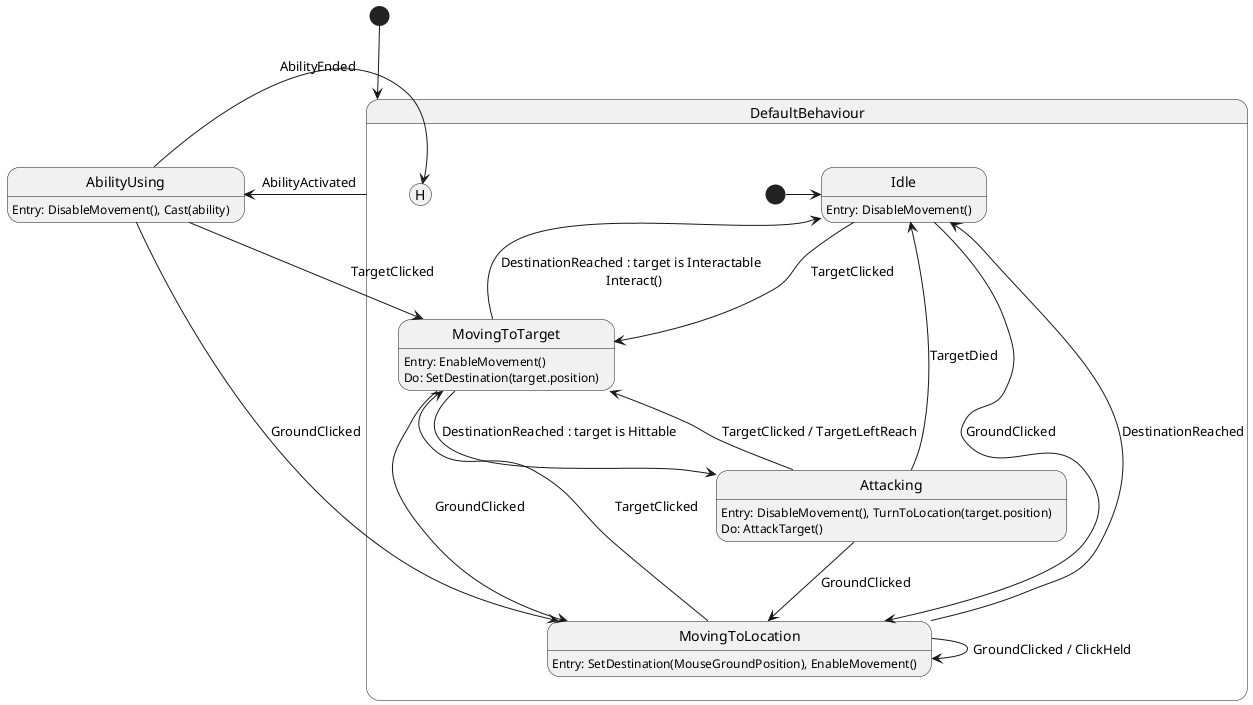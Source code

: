 @startuml

[*] --> DefaultBehaviour
DefaultBehaviour -> AbilityUsing : AbilityActivated
AbilityUsing : Entry: DisableMovement(), Cast(ability)

state DefaultBehaviour {
    [*] -> Idle

    AbilityUsing --> [H]: AbilityEnded
    AbilityUsing --> MovingToTarget : TargetClicked
    AbilityUsing --> MovingToLocation : GroundClicked

    Idle : Entry: DisableMovement()
    Idle --> MovingToTarget : TargetClicked
    Idle --> MovingToLocation : GroundClicked

    MovingToLocation : Entry: SetDestination(MouseGroundPosition), EnableMovement()
    MovingToLocation --> MovingToLocation : GroundClicked / ClickHeld
    MovingToLocation --> Idle : DestinationReached
    MovingToLocation --> MovingToTarget : TargetClicked

    MovingToTarget : Entry: EnableMovement()
    MovingToTarget : Do: SetDestination(target.position)
    MovingToTarget -up-> Idle : DestinationReached : target is Interactable \n Interact()
    MovingToTarget --> Attacking : DestinationReached : target is Hittable
    MovingToTarget --> MovingToLocation : GroundClicked

    Attacking : Entry: DisableMovement(), TurnToLocation(target.position)
    Attacking : Do: AttackTarget()
    Attacking --> MovingToLocation : GroundClicked
    Attacking --> Idle : TargetDied
    Attacking -> MovingToTarget : TargetClicked / TargetLeftReach
}



@enduml
